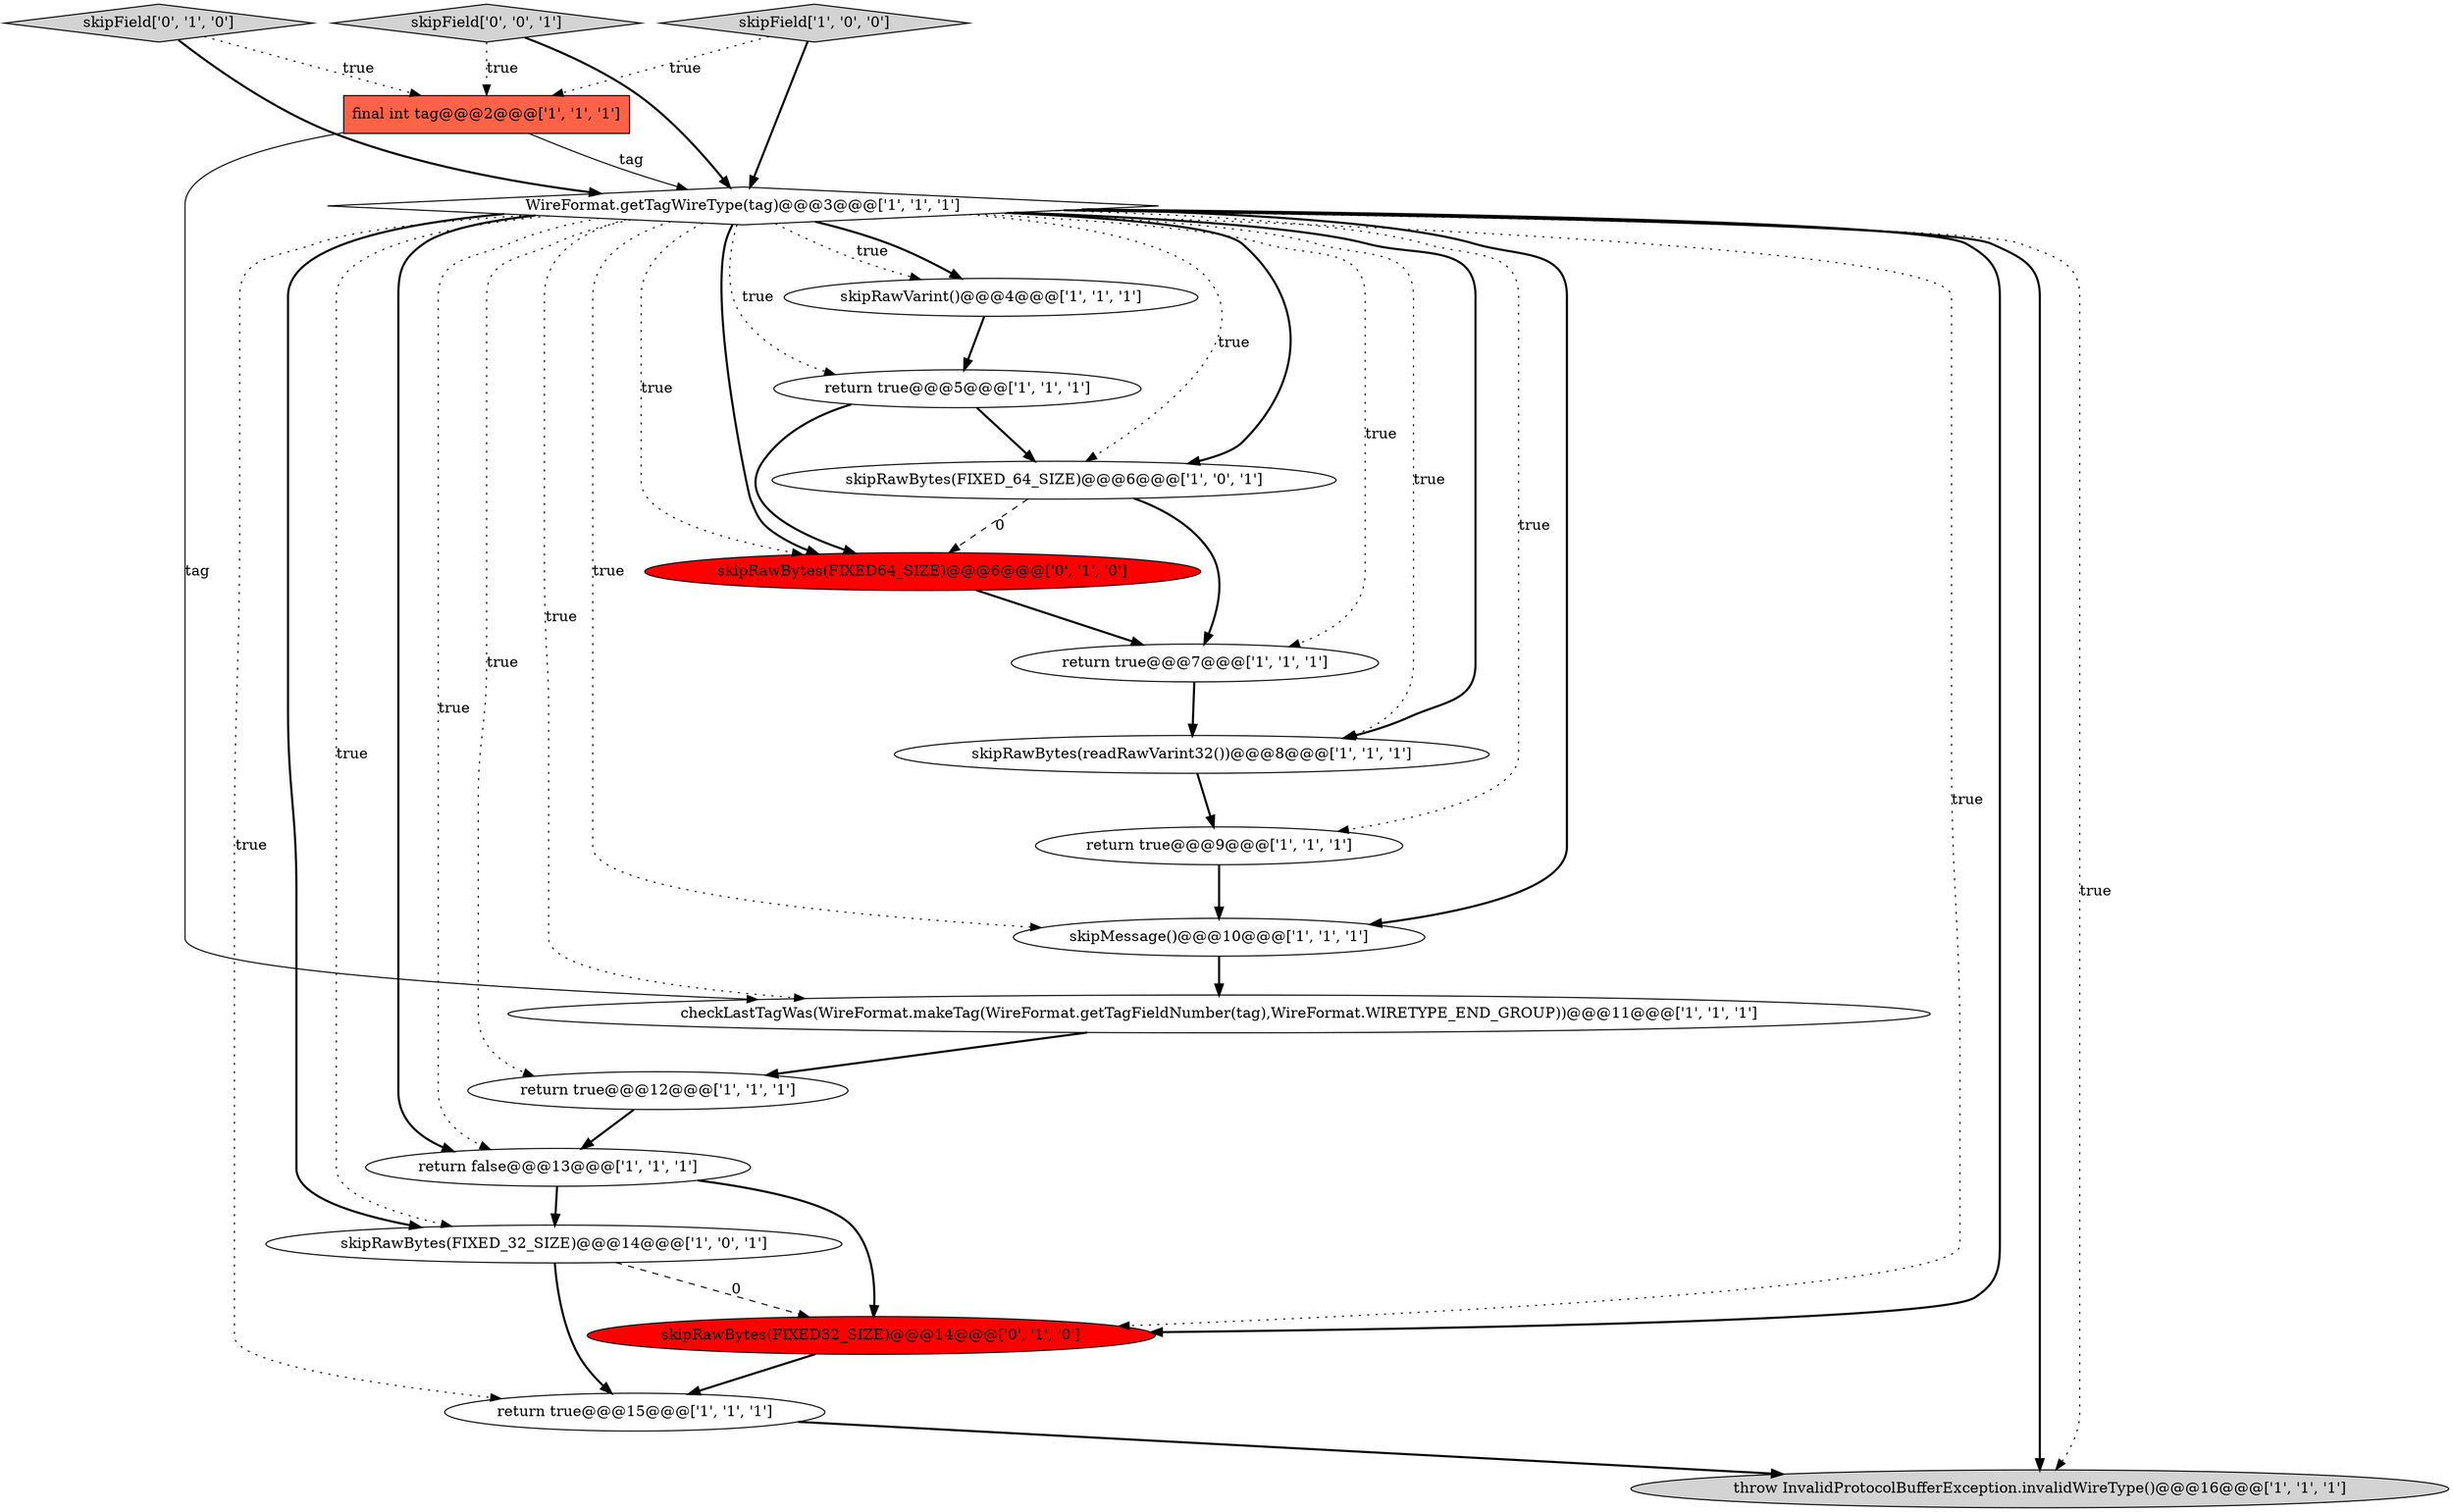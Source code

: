 digraph {
11 [style = filled, label = "skipRawVarint()@@@4@@@['1', '1', '1']", fillcolor = white, shape = ellipse image = "AAA0AAABBB1BBB"];
8 [style = filled, label = "skipMessage()@@@10@@@['1', '1', '1']", fillcolor = white, shape = ellipse image = "AAA0AAABBB1BBB"];
9 [style = filled, label = "skipField['1', '0', '0']", fillcolor = lightgray, shape = diamond image = "AAA0AAABBB1BBB"];
10 [style = filled, label = "final int tag@@@2@@@['1', '1', '1']", fillcolor = tomato, shape = box image = "AAA0AAABBB1BBB"];
3 [style = filled, label = "throw InvalidProtocolBufferException.invalidWireType()@@@16@@@['1', '1', '1']", fillcolor = lightgray, shape = ellipse image = "AAA0AAABBB1BBB"];
0 [style = filled, label = "return true@@@12@@@['1', '1', '1']", fillcolor = white, shape = ellipse image = "AAA0AAABBB1BBB"];
4 [style = filled, label = "return true@@@5@@@['1', '1', '1']", fillcolor = white, shape = ellipse image = "AAA0AAABBB1BBB"];
1 [style = filled, label = "WireFormat.getTagWireType(tag)@@@3@@@['1', '1', '1']", fillcolor = white, shape = diamond image = "AAA0AAABBB1BBB"];
13 [style = filled, label = "return true@@@7@@@['1', '1', '1']", fillcolor = white, shape = ellipse image = "AAA0AAABBB1BBB"];
7 [style = filled, label = "skipRawBytes(FIXED_64_SIZE)@@@6@@@['1', '0', '1']", fillcolor = white, shape = ellipse image = "AAA0AAABBB1BBB"];
15 [style = filled, label = "checkLastTagWas(WireFormat.makeTag(WireFormat.getTagFieldNumber(tag),WireFormat.WIRETYPE_END_GROUP))@@@11@@@['1', '1', '1']", fillcolor = white, shape = ellipse image = "AAA0AAABBB1BBB"];
5 [style = filled, label = "return true@@@9@@@['1', '1', '1']", fillcolor = white, shape = ellipse image = "AAA0AAABBB1BBB"];
16 [style = filled, label = "skipRawBytes(FIXED32_SIZE)@@@14@@@['0', '1', '0']", fillcolor = red, shape = ellipse image = "AAA1AAABBB2BBB"];
17 [style = filled, label = "skipField['0', '1', '0']", fillcolor = lightgray, shape = diamond image = "AAA0AAABBB2BBB"];
12 [style = filled, label = "skipRawBytes(FIXED_32_SIZE)@@@14@@@['1', '0', '1']", fillcolor = white, shape = ellipse image = "AAA0AAABBB1BBB"];
6 [style = filled, label = "return true@@@15@@@['1', '1', '1']", fillcolor = white, shape = ellipse image = "AAA0AAABBB1BBB"];
18 [style = filled, label = "skipRawBytes(FIXED64_SIZE)@@@6@@@['0', '1', '0']", fillcolor = red, shape = ellipse image = "AAA1AAABBB2BBB"];
19 [style = filled, label = "skipField['0', '0', '1']", fillcolor = lightgray, shape = diamond image = "AAA0AAABBB3BBB"];
14 [style = filled, label = "skipRawBytes(readRawVarint32())@@@8@@@['1', '1', '1']", fillcolor = white, shape = ellipse image = "AAA0AAABBB1BBB"];
2 [style = filled, label = "return false@@@13@@@['1', '1', '1']", fillcolor = white, shape = ellipse image = "AAA0AAABBB1BBB"];
19->10 [style = dotted, label="true"];
7->13 [style = bold, label=""];
6->3 [style = bold, label=""];
5->8 [style = bold, label=""];
1->8 [style = bold, label=""];
8->15 [style = bold, label=""];
7->18 [style = dashed, label="0"];
17->1 [style = bold, label=""];
12->16 [style = dashed, label="0"];
10->15 [style = solid, label="tag"];
16->6 [style = bold, label=""];
1->11 [style = dotted, label="true"];
11->4 [style = bold, label=""];
0->2 [style = bold, label=""];
1->3 [style = bold, label=""];
1->18 [style = bold, label=""];
4->18 [style = bold, label=""];
1->4 [style = dotted, label="true"];
1->14 [style = dotted, label="true"];
12->6 [style = bold, label=""];
1->7 [style = bold, label=""];
4->7 [style = bold, label=""];
2->12 [style = bold, label=""];
1->11 [style = bold, label=""];
1->18 [style = dotted, label="true"];
1->3 [style = dotted, label="true"];
1->7 [style = dotted, label="true"];
1->13 [style = dotted, label="true"];
17->10 [style = dotted, label="true"];
19->1 [style = bold, label=""];
1->16 [style = bold, label=""];
1->15 [style = dotted, label="true"];
15->0 [style = bold, label=""];
1->12 [style = dotted, label="true"];
1->8 [style = dotted, label="true"];
1->12 [style = bold, label=""];
18->13 [style = bold, label=""];
1->6 [style = dotted, label="true"];
10->1 [style = solid, label="tag"];
1->14 [style = bold, label=""];
1->16 [style = dotted, label="true"];
1->2 [style = bold, label=""];
1->0 [style = dotted, label="true"];
1->2 [style = dotted, label="true"];
9->1 [style = bold, label=""];
9->10 [style = dotted, label="true"];
13->14 [style = bold, label=""];
1->5 [style = dotted, label="true"];
14->5 [style = bold, label=""];
2->16 [style = bold, label=""];
}
